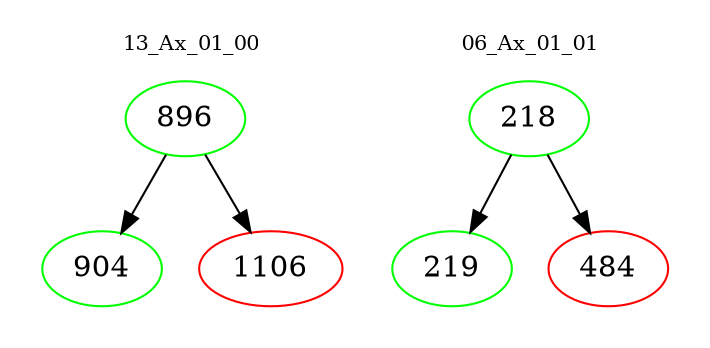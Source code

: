 digraph{
subgraph cluster_0 {
color = white
label = "13_Ax_01_00";
fontsize=10;
T0_896 [label="896", color="green"]
T0_896 -> T0_904 [color="black"]
T0_904 [label="904", color="green"]
T0_896 -> T0_1106 [color="black"]
T0_1106 [label="1106", color="red"]
}
subgraph cluster_1 {
color = white
label = "06_Ax_01_01";
fontsize=10;
T1_218 [label="218", color="green"]
T1_218 -> T1_219 [color="black"]
T1_219 [label="219", color="green"]
T1_218 -> T1_484 [color="black"]
T1_484 [label="484", color="red"]
}
}
